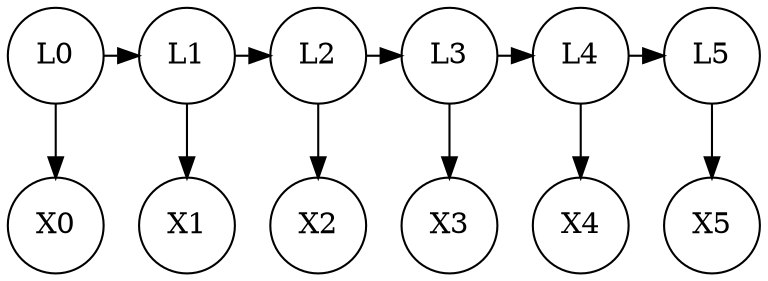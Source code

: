 digraph hmm {

graph[layout=dot]

node[shape=circle]
subgraph hidden {
  rank=min;
  L0; L1; L2; L3; L4; L5
  L0 -> L1 -> L2 -> L3 -> L4 -> L5
}

X0; X1; X2; X3; X4; X5
L0 -> X0; L1 -> X1; L2 -> X2; L3 -> X3; L4 -> X4; L5->X5;

}